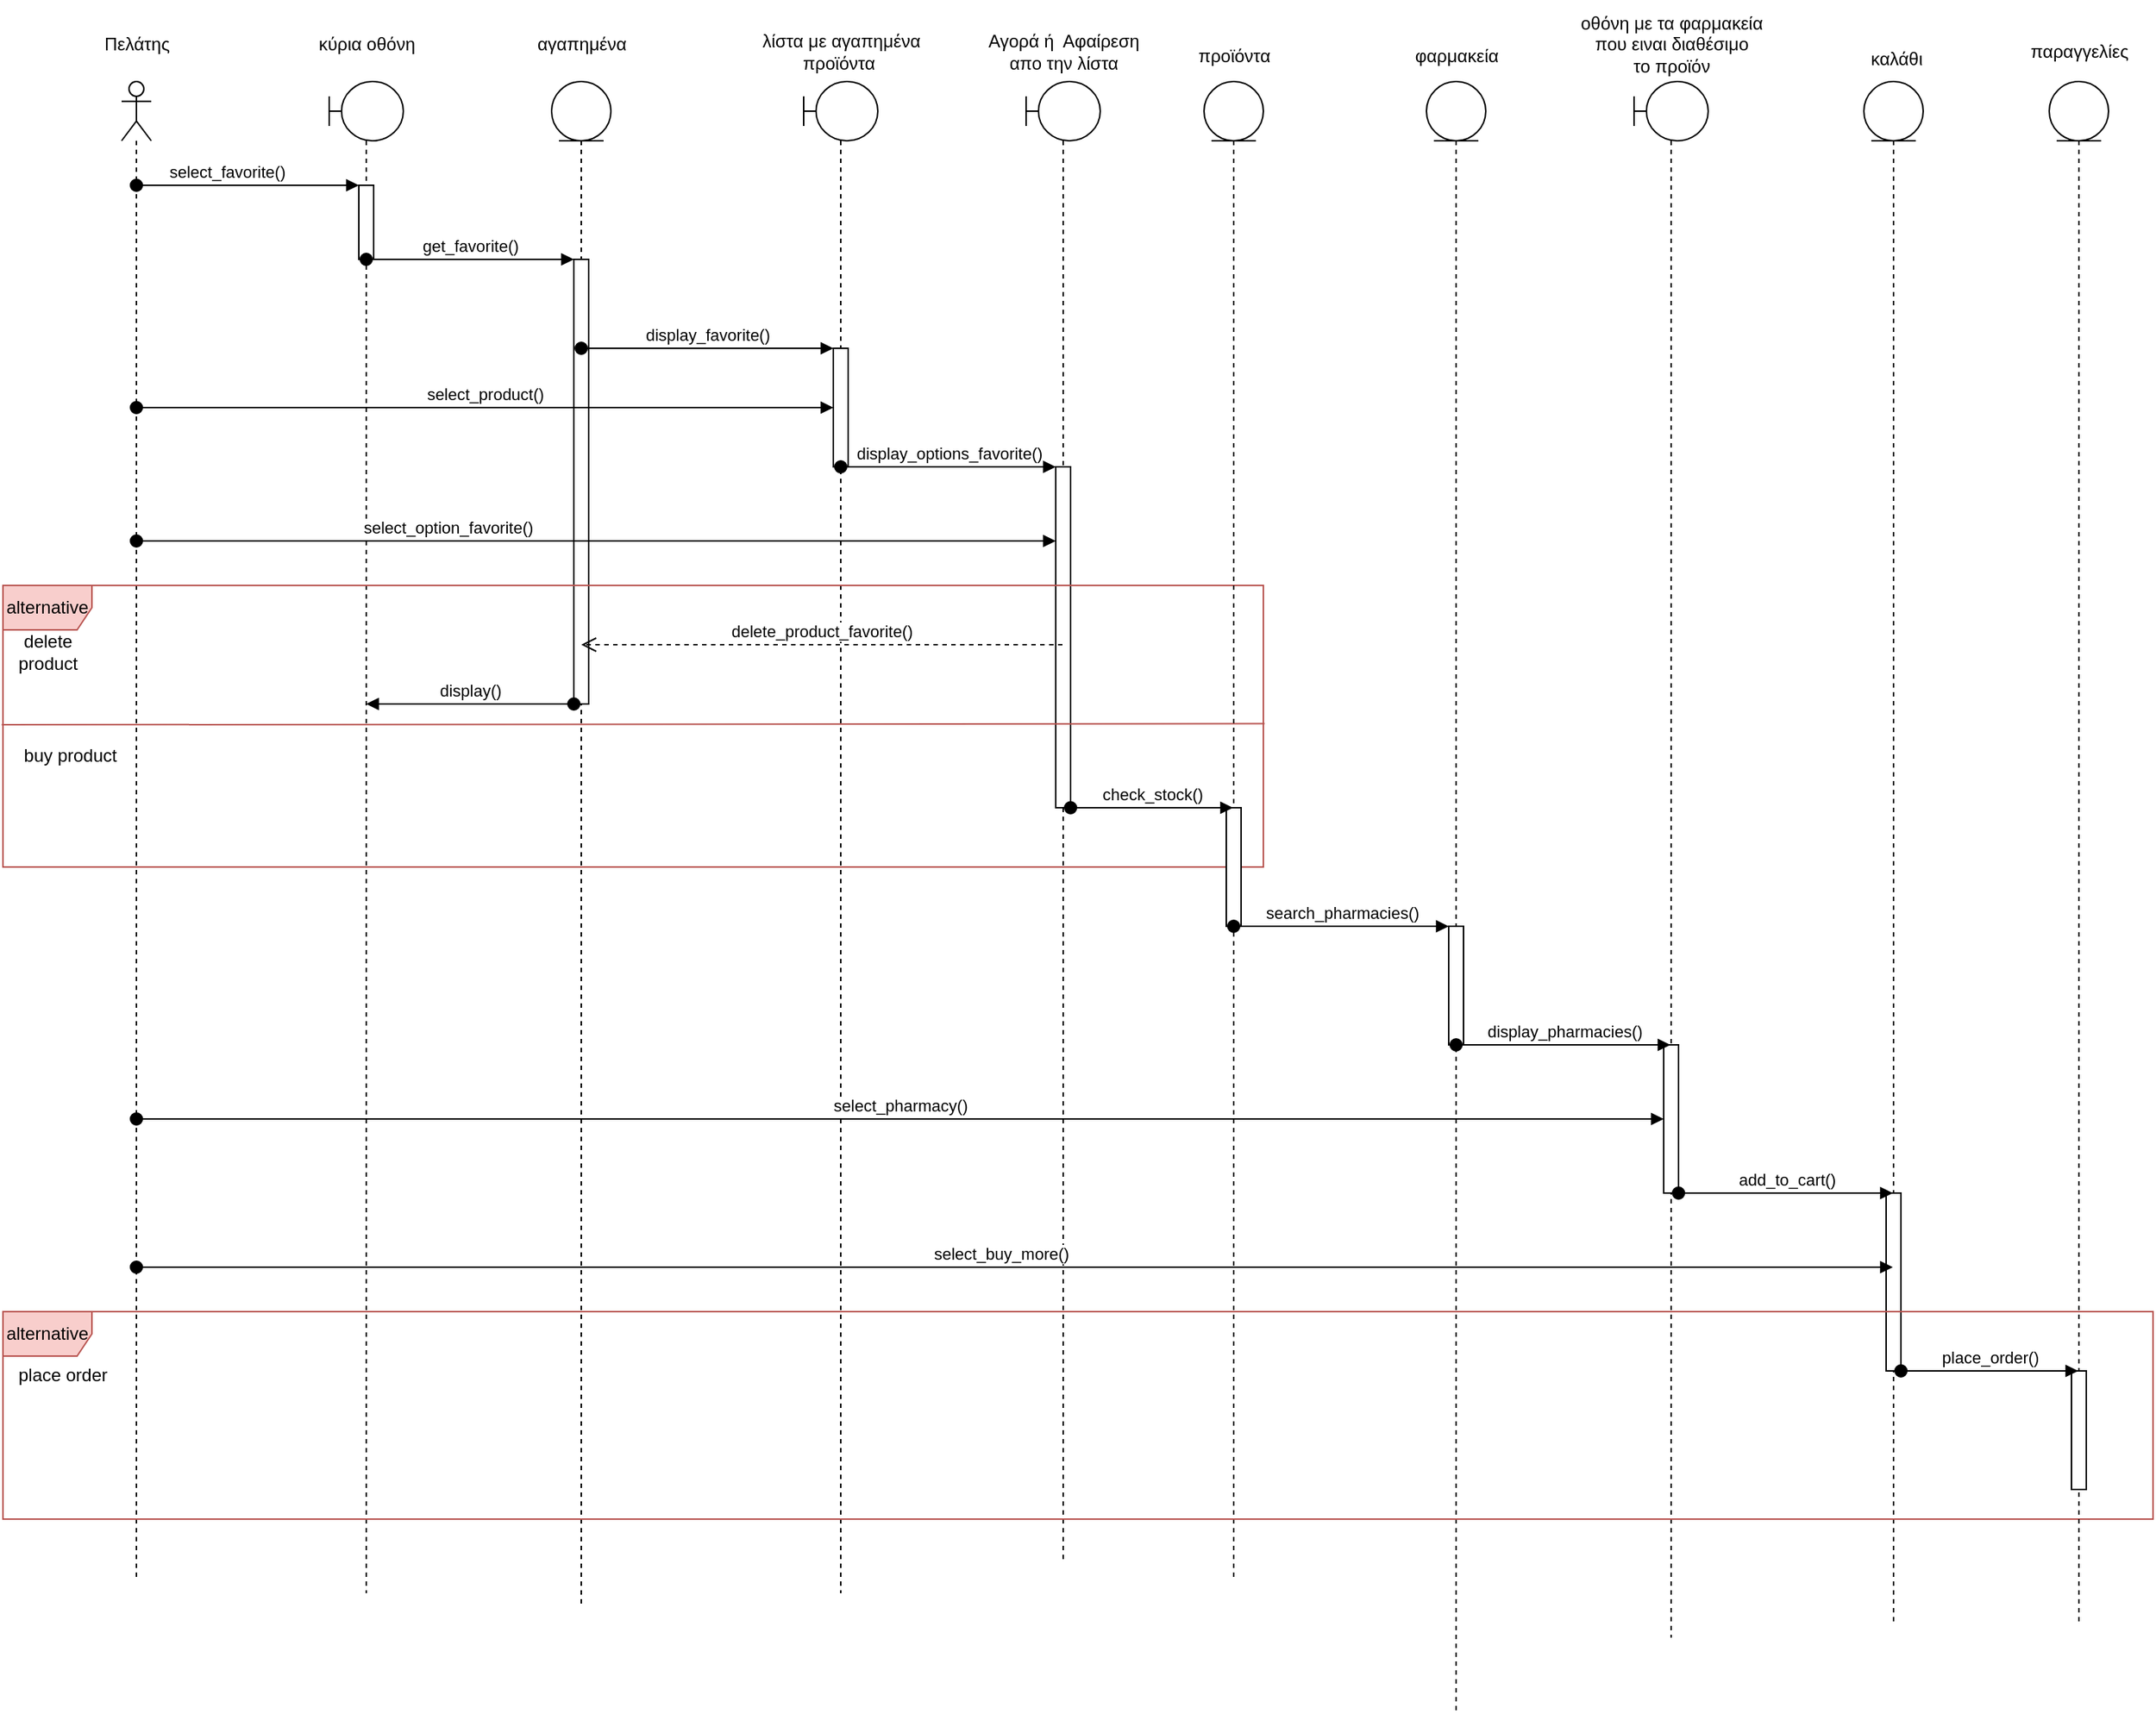 <mxfile version="21.2.1" type="device">
  <diagram name="Page-1" id="ulki-N4J8WldrZATpQrh">
    <mxGraphModel dx="1583" dy="647" grid="1" gridSize="10" guides="1" tooltips="1" connect="1" arrows="1" fold="1" page="1" pageScale="1" pageWidth="850" pageHeight="1100" math="0" shadow="0">
      <root>
        <mxCell id="0" />
        <mxCell id="1" parent="0" />
        <mxCell id="xNq4Y7TESOwuwN4H6xTc-1" value="" style="shape=umlLifeline;perimeter=lifelinePerimeter;whiteSpace=wrap;html=1;container=1;dropTarget=0;collapsible=0;recursiveResize=0;outlineConnect=0;portConstraint=eastwest;newEdgeStyle={&quot;edgeStyle&quot;:&quot;elbowEdgeStyle&quot;,&quot;elbow&quot;:&quot;vertical&quot;,&quot;curved&quot;:0,&quot;rounded&quot;:0};participant=umlActor;" vertex="1" parent="1">
          <mxGeometry x="80" y="110" width="20" height="1010" as="geometry" />
        </mxCell>
        <mxCell id="xNq4Y7TESOwuwN4H6xTc-2" value="Πελάτης" style="text;html=1;align=center;verticalAlign=middle;resizable=0;points=[];autosize=1;strokeColor=none;fillColor=none;" vertex="1" parent="1">
          <mxGeometry x="55" y="70" width="70" height="30" as="geometry" />
        </mxCell>
        <mxCell id="xNq4Y7TESOwuwN4H6xTc-3" value="" style="shape=umlLifeline;perimeter=lifelinePerimeter;whiteSpace=wrap;html=1;container=1;dropTarget=0;collapsible=0;recursiveResize=0;outlineConnect=0;portConstraint=eastwest;newEdgeStyle={&quot;edgeStyle&quot;:&quot;elbowEdgeStyle&quot;,&quot;elbow&quot;:&quot;vertical&quot;,&quot;curved&quot;:0,&quot;rounded&quot;:0};participant=umlBoundary;" vertex="1" parent="1">
          <mxGeometry x="220" y="110" width="50" height="1020" as="geometry" />
        </mxCell>
        <mxCell id="xNq4Y7TESOwuwN4H6xTc-7" value="" style="html=1;points=[];perimeter=orthogonalPerimeter;outlineConnect=0;targetShapes=umlLifeline;portConstraint=eastwest;newEdgeStyle={&quot;edgeStyle&quot;:&quot;elbowEdgeStyle&quot;,&quot;elbow&quot;:&quot;vertical&quot;,&quot;curved&quot;:0,&quot;rounded&quot;:0};" vertex="1" parent="xNq4Y7TESOwuwN4H6xTc-3">
          <mxGeometry x="20" y="70" width="10" height="50" as="geometry" />
        </mxCell>
        <mxCell id="xNq4Y7TESOwuwN4H6xTc-4" value="κύρια οθόνη" style="text;html=1;align=center;verticalAlign=middle;resizable=0;points=[];autosize=1;strokeColor=none;fillColor=none;" vertex="1" parent="1">
          <mxGeometry x="200" y="70" width="90" height="30" as="geometry" />
        </mxCell>
        <mxCell id="xNq4Y7TESOwuwN4H6xTc-5" value="" style="shape=umlLifeline;perimeter=lifelinePerimeter;whiteSpace=wrap;html=1;container=1;dropTarget=0;collapsible=0;recursiveResize=0;outlineConnect=0;portConstraint=eastwest;newEdgeStyle={&quot;edgeStyle&quot;:&quot;elbowEdgeStyle&quot;,&quot;elbow&quot;:&quot;vertical&quot;,&quot;curved&quot;:0,&quot;rounded&quot;:0};participant=umlEntity;" vertex="1" parent="1">
          <mxGeometry x="370" y="110" width="40" height="1030" as="geometry" />
        </mxCell>
        <mxCell id="xNq4Y7TESOwuwN4H6xTc-9" value="" style="html=1;points=[];perimeter=orthogonalPerimeter;outlineConnect=0;targetShapes=umlLifeline;portConstraint=eastwest;newEdgeStyle={&quot;edgeStyle&quot;:&quot;elbowEdgeStyle&quot;,&quot;elbow&quot;:&quot;vertical&quot;,&quot;curved&quot;:0,&quot;rounded&quot;:0};" vertex="1" parent="xNq4Y7TESOwuwN4H6xTc-5">
          <mxGeometry x="15" y="120" width="10" height="300" as="geometry" />
        </mxCell>
        <mxCell id="xNq4Y7TESOwuwN4H6xTc-6" value="αγαπημένα" style="text;html=1;align=center;verticalAlign=middle;resizable=0;points=[];autosize=1;strokeColor=none;fillColor=none;" vertex="1" parent="1">
          <mxGeometry x="350" y="70" width="80" height="30" as="geometry" />
        </mxCell>
        <mxCell id="xNq4Y7TESOwuwN4H6xTc-8" value="select_favorite()" style="html=1;verticalAlign=bottom;startArrow=oval;endArrow=block;startSize=8;edgeStyle=elbowEdgeStyle;elbow=vertical;curved=0;rounded=0;" edge="1" target="xNq4Y7TESOwuwN4H6xTc-7" parent="1" source="xNq4Y7TESOwuwN4H6xTc-1">
          <mxGeometry x="-0.196" relative="1" as="geometry">
            <mxPoint x="180" y="180" as="sourcePoint" />
            <Array as="points">
              <mxPoint x="200" y="180" />
            </Array>
            <mxPoint as="offset" />
          </mxGeometry>
        </mxCell>
        <mxCell id="xNq4Y7TESOwuwN4H6xTc-10" value="get_favorite()" style="html=1;verticalAlign=bottom;startArrow=oval;endArrow=block;startSize=8;edgeStyle=elbowEdgeStyle;elbow=vertical;curved=0;rounded=0;" edge="1" target="xNq4Y7TESOwuwN4H6xTc-9" parent="1" source="xNq4Y7TESOwuwN4H6xTc-3">
          <mxGeometry relative="1" as="geometry">
            <mxPoint x="280" y="240" as="sourcePoint" />
            <Array as="points">
              <mxPoint x="290" y="230" />
              <mxPoint x="240" y="230" />
            </Array>
          </mxGeometry>
        </mxCell>
        <mxCell id="xNq4Y7TESOwuwN4H6xTc-11" value="" style="shape=umlLifeline;perimeter=lifelinePerimeter;whiteSpace=wrap;html=1;container=1;dropTarget=0;collapsible=0;recursiveResize=0;outlineConnect=0;portConstraint=eastwest;newEdgeStyle={&quot;edgeStyle&quot;:&quot;elbowEdgeStyle&quot;,&quot;elbow&quot;:&quot;vertical&quot;,&quot;curved&quot;:0,&quot;rounded&quot;:0};participant=umlBoundary;" vertex="1" parent="1">
          <mxGeometry x="540" y="110" width="50" height="1020" as="geometry" />
        </mxCell>
        <mxCell id="xNq4Y7TESOwuwN4H6xTc-13" value="" style="html=1;points=[];perimeter=orthogonalPerimeter;outlineConnect=0;targetShapes=umlLifeline;portConstraint=eastwest;newEdgeStyle={&quot;edgeStyle&quot;:&quot;elbowEdgeStyle&quot;,&quot;elbow&quot;:&quot;vertical&quot;,&quot;curved&quot;:0,&quot;rounded&quot;:0};" vertex="1" parent="xNq4Y7TESOwuwN4H6xTc-11">
          <mxGeometry x="20" y="180" width="10" height="80" as="geometry" />
        </mxCell>
        <mxCell id="xNq4Y7TESOwuwN4H6xTc-12" value="λίστα με αγαπημένα&lt;br style=&quot;border-color: var(--border-color);&quot;&gt;&lt;span style=&quot;border-color: var(--border-color);&quot;&gt;προϊόντα&amp;nbsp;&lt;/span&gt;" style="text;html=1;align=center;verticalAlign=middle;resizable=0;points=[];autosize=1;strokeColor=none;fillColor=none;" vertex="1" parent="1">
          <mxGeometry x="500" y="70" width="130" height="40" as="geometry" />
        </mxCell>
        <mxCell id="xNq4Y7TESOwuwN4H6xTc-14" value="display_favorite()" style="html=1;verticalAlign=bottom;startArrow=oval;endArrow=block;startSize=8;edgeStyle=elbowEdgeStyle;elbow=vertical;curved=0;rounded=0;" edge="1" target="xNq4Y7TESOwuwN4H6xTc-13" parent="1" source="xNq4Y7TESOwuwN4H6xTc-5">
          <mxGeometry relative="1" as="geometry">
            <mxPoint x="500" y="310" as="sourcePoint" />
            <Array as="points">
              <mxPoint x="450" y="290" />
            </Array>
          </mxGeometry>
        </mxCell>
        <mxCell id="xNq4Y7TESOwuwN4H6xTc-15" value="select_product()" style="html=1;verticalAlign=bottom;startArrow=oval;startFill=1;endArrow=block;startSize=8;edgeStyle=elbowEdgeStyle;elbow=vertical;curved=0;rounded=0;" edge="1" parent="1" source="xNq4Y7TESOwuwN4H6xTc-1" target="xNq4Y7TESOwuwN4H6xTc-13">
          <mxGeometry width="60" relative="1" as="geometry">
            <mxPoint x="310" y="340" as="sourcePoint" />
            <mxPoint x="370" y="340" as="targetPoint" />
          </mxGeometry>
        </mxCell>
        <mxCell id="xNq4Y7TESOwuwN4H6xTc-17" value="" style="shape=umlLifeline;perimeter=lifelinePerimeter;whiteSpace=wrap;html=1;container=1;dropTarget=0;collapsible=0;recursiveResize=0;outlineConnect=0;portConstraint=eastwest;newEdgeStyle={&quot;edgeStyle&quot;:&quot;elbowEdgeStyle&quot;,&quot;elbow&quot;:&quot;vertical&quot;,&quot;curved&quot;:0,&quot;rounded&quot;:0};participant=umlBoundary;" vertex="1" parent="1">
          <mxGeometry x="690" y="110" width="50" height="1000" as="geometry" />
        </mxCell>
        <mxCell id="xNq4Y7TESOwuwN4H6xTc-19" value="" style="html=1;points=[];perimeter=orthogonalPerimeter;outlineConnect=0;targetShapes=umlLifeline;portConstraint=eastwest;newEdgeStyle={&quot;edgeStyle&quot;:&quot;elbowEdgeStyle&quot;,&quot;elbow&quot;:&quot;vertical&quot;,&quot;curved&quot;:0,&quot;rounded&quot;:0};" vertex="1" parent="xNq4Y7TESOwuwN4H6xTc-17">
          <mxGeometry x="20" y="260" width="10" height="230" as="geometry" />
        </mxCell>
        <mxCell id="xNq4Y7TESOwuwN4H6xTc-18" value="Αγορά ή&amp;nbsp; Αφαίρεση&lt;br style=&quot;border-color: var(--border-color);&quot;&gt;&lt;span style=&quot;border-color: var(--border-color);&quot;&gt;απο την λίστα&lt;/span&gt;" style="text;html=1;align=center;verticalAlign=middle;resizable=0;points=[];autosize=1;strokeColor=none;fillColor=none;" vertex="1" parent="1">
          <mxGeometry x="650" y="70" width="130" height="40" as="geometry" />
        </mxCell>
        <mxCell id="xNq4Y7TESOwuwN4H6xTc-20" value="display_options_favorite()" style="html=1;verticalAlign=bottom;startArrow=oval;endArrow=block;startSize=8;edgeStyle=elbowEdgeStyle;elbow=vertical;curved=0;rounded=0;" edge="1" target="xNq4Y7TESOwuwN4H6xTc-19" parent="1" source="xNq4Y7TESOwuwN4H6xTc-11">
          <mxGeometry relative="1" as="geometry">
            <mxPoint x="650" y="370" as="sourcePoint" />
            <Array as="points">
              <mxPoint x="600" y="370" />
            </Array>
          </mxGeometry>
        </mxCell>
        <mxCell id="xNq4Y7TESOwuwN4H6xTc-21" value="select_option_favorite()" style="html=1;verticalAlign=bottom;startArrow=oval;startFill=1;endArrow=block;startSize=8;edgeStyle=elbowEdgeStyle;elbow=vertical;curved=0;rounded=0;" edge="1" parent="1" source="xNq4Y7TESOwuwN4H6xTc-1" target="xNq4Y7TESOwuwN4H6xTc-19">
          <mxGeometry x="-0.322" width="60" relative="1" as="geometry">
            <mxPoint x="410" y="430" as="sourcePoint" />
            <mxPoint x="470" y="430" as="targetPoint" />
            <Array as="points">
              <mxPoint x="210" y="420" />
            </Array>
            <mxPoint as="offset" />
          </mxGeometry>
        </mxCell>
        <mxCell id="xNq4Y7TESOwuwN4H6xTc-22" value="alternative" style="shape=umlFrame;whiteSpace=wrap;html=1;pointerEvents=0;fillColor=#f8cecc;strokeColor=#b85450;" vertex="1" parent="1">
          <mxGeometry y="450" width="850" height="190" as="geometry" />
        </mxCell>
        <mxCell id="xNq4Y7TESOwuwN4H6xTc-23" value="delete&lt;br&gt;product" style="text;html=1;align=center;verticalAlign=middle;resizable=0;points=[];autosize=1;strokeColor=none;fillColor=none;" vertex="1" parent="1">
          <mxGeometry y="475" width="60" height="40" as="geometry" />
        </mxCell>
        <mxCell id="xNq4Y7TESOwuwN4H6xTc-24" value="delete_product_favorite()" style="html=1;verticalAlign=bottom;endArrow=open;dashed=1;endSize=8;edgeStyle=elbowEdgeStyle;elbow=vertical;curved=0;rounded=0;" edge="1" parent="1" source="xNq4Y7TESOwuwN4H6xTc-17" target="xNq4Y7TESOwuwN4H6xTc-5">
          <mxGeometry relative="1" as="geometry">
            <mxPoint x="530" y="494.5" as="sourcePoint" />
            <mxPoint x="450" y="494.5" as="targetPoint" />
            <Array as="points">
              <mxPoint x="480" y="490" />
            </Array>
          </mxGeometry>
        </mxCell>
        <mxCell id="xNq4Y7TESOwuwN4H6xTc-27" value="" style="endArrow=none;html=1;rounded=0;exitX=-0.001;exitY=0.495;exitDx=0;exitDy=0;exitPerimeter=0;entryX=1.001;entryY=0.491;entryDx=0;entryDy=0;entryPerimeter=0;fillColor=#f8cecc;strokeColor=#b85450;" edge="1" parent="1" source="xNq4Y7TESOwuwN4H6xTc-22" target="xNq4Y7TESOwuwN4H6xTc-22">
          <mxGeometry width="50" height="50" relative="1" as="geometry">
            <mxPoint x="480" y="590" as="sourcePoint" />
            <mxPoint x="530" y="540" as="targetPoint" />
          </mxGeometry>
        </mxCell>
        <mxCell id="xNq4Y7TESOwuwN4H6xTc-29" value="display()" style="html=1;verticalAlign=bottom;startArrow=oval;startFill=1;endArrow=block;startSize=8;edgeStyle=elbowEdgeStyle;elbow=vertical;curved=0;rounded=0;" edge="1" parent="1" target="xNq4Y7TESOwuwN4H6xTc-3">
          <mxGeometry width="60" relative="1" as="geometry">
            <mxPoint x="385" y="530" as="sourcePoint" />
            <mxPoint x="290" y="360" as="targetPoint" />
            <Array as="points">
              <mxPoint x="350" y="530" />
            </Array>
          </mxGeometry>
        </mxCell>
        <mxCell id="xNq4Y7TESOwuwN4H6xTc-30" value="" style="shape=umlLifeline;perimeter=lifelinePerimeter;whiteSpace=wrap;html=1;container=1;dropTarget=0;collapsible=0;recursiveResize=0;outlineConnect=0;portConstraint=eastwest;newEdgeStyle={&quot;edgeStyle&quot;:&quot;elbowEdgeStyle&quot;,&quot;elbow&quot;:&quot;vertical&quot;,&quot;curved&quot;:0,&quot;rounded&quot;:0};participant=umlEntity;" vertex="1" parent="1">
          <mxGeometry x="810" y="110" width="40" height="1010" as="geometry" />
        </mxCell>
        <mxCell id="xNq4Y7TESOwuwN4H6xTc-31" value="" style="html=1;points=[];perimeter=orthogonalPerimeter;outlineConnect=0;targetShapes=umlLifeline;portConstraint=eastwest;newEdgeStyle={&quot;edgeStyle&quot;:&quot;elbowEdgeStyle&quot;,&quot;elbow&quot;:&quot;vertical&quot;,&quot;curved&quot;:0,&quot;rounded&quot;:0};" vertex="1" parent="xNq4Y7TESOwuwN4H6xTc-30">
          <mxGeometry x="15" y="490" width="10" height="80" as="geometry" />
        </mxCell>
        <mxCell id="xNq4Y7TESOwuwN4H6xTc-32" value="check_stock()" style="html=1;verticalAlign=bottom;startArrow=oval;startFill=1;endArrow=block;startSize=8;edgeStyle=elbowEdgeStyle;elbow=vertical;curved=0;rounded=0;" edge="1" parent="1" target="xNq4Y7TESOwuwN4H6xTc-30">
          <mxGeometry width="60" relative="1" as="geometry">
            <mxPoint x="720" y="600" as="sourcePoint" />
            <mxPoint x="800" y="600" as="targetPoint" />
            <Array as="points">
              <mxPoint x="800" y="600" />
            </Array>
          </mxGeometry>
        </mxCell>
        <mxCell id="xNq4Y7TESOwuwN4H6xTc-33" value="προϊόντα" style="text;html=1;align=center;verticalAlign=middle;resizable=0;points=[];autosize=1;strokeColor=none;fillColor=none;" vertex="1" parent="1">
          <mxGeometry x="795" y="78" width="70" height="30" as="geometry" />
        </mxCell>
        <mxCell id="xNq4Y7TESOwuwN4H6xTc-34" value="" style="shape=umlLifeline;perimeter=lifelinePerimeter;whiteSpace=wrap;html=1;container=1;dropTarget=0;collapsible=0;recursiveResize=0;outlineConnect=0;portConstraint=eastwest;newEdgeStyle={&quot;edgeStyle&quot;:&quot;elbowEdgeStyle&quot;,&quot;elbow&quot;:&quot;vertical&quot;,&quot;curved&quot;:0,&quot;rounded&quot;:0};participant=umlEntity;" vertex="1" parent="1">
          <mxGeometry x="960" y="110" width="40" height="1100" as="geometry" />
        </mxCell>
        <mxCell id="xNq4Y7TESOwuwN4H6xTc-36" value="" style="html=1;points=[];perimeter=orthogonalPerimeter;outlineConnect=0;targetShapes=umlLifeline;portConstraint=eastwest;newEdgeStyle={&quot;edgeStyle&quot;:&quot;elbowEdgeStyle&quot;,&quot;elbow&quot;:&quot;vertical&quot;,&quot;curved&quot;:0,&quot;rounded&quot;:0};" vertex="1" parent="xNq4Y7TESOwuwN4H6xTc-34">
          <mxGeometry x="15" y="570" width="10" height="80" as="geometry" />
        </mxCell>
        <mxCell id="xNq4Y7TESOwuwN4H6xTc-35" value="φαρμακεία" style="text;html=1;align=center;verticalAlign=middle;resizable=0;points=[];autosize=1;strokeColor=none;fillColor=none;" vertex="1" parent="1">
          <mxGeometry x="940" y="78" width="80" height="30" as="geometry" />
        </mxCell>
        <mxCell id="xNq4Y7TESOwuwN4H6xTc-37" value="search_pharmacies()" style="html=1;verticalAlign=bottom;startArrow=oval;endArrow=block;startSize=8;edgeStyle=elbowEdgeStyle;elbow=vertical;curved=0;rounded=0;" edge="1" target="xNq4Y7TESOwuwN4H6xTc-36" parent="1" source="xNq4Y7TESOwuwN4H6xTc-30">
          <mxGeometry relative="1" as="geometry">
            <mxPoint x="910" y="680" as="sourcePoint" />
            <Array as="points">
              <mxPoint x="880" y="680" />
            </Array>
          </mxGeometry>
        </mxCell>
        <mxCell id="xNq4Y7TESOwuwN4H6xTc-40" value="" style="shape=umlLifeline;perimeter=lifelinePerimeter;whiteSpace=wrap;html=1;container=1;dropTarget=0;collapsible=0;recursiveResize=0;outlineConnect=0;portConstraint=eastwest;newEdgeStyle={&quot;edgeStyle&quot;:&quot;elbowEdgeStyle&quot;,&quot;elbow&quot;:&quot;vertical&quot;,&quot;curved&quot;:0,&quot;rounded&quot;:0};participant=umlBoundary;" vertex="1" parent="1">
          <mxGeometry x="1100" y="110" width="50" height="1050" as="geometry" />
        </mxCell>
        <mxCell id="xNq4Y7TESOwuwN4H6xTc-43" value="" style="html=1;points=[];perimeter=orthogonalPerimeter;outlineConnect=0;targetShapes=umlLifeline;portConstraint=eastwest;newEdgeStyle={&quot;edgeStyle&quot;:&quot;elbowEdgeStyle&quot;,&quot;elbow&quot;:&quot;vertical&quot;,&quot;curved&quot;:0,&quot;rounded&quot;:0};" vertex="1" parent="xNq4Y7TESOwuwN4H6xTc-40">
          <mxGeometry x="20" y="650" width="10" height="100" as="geometry" />
        </mxCell>
        <mxCell id="xNq4Y7TESOwuwN4H6xTc-41" value="οθόνη με τα φαρμακεία&lt;br style=&quot;border-color: var(--border-color);&quot;&gt;&lt;span style=&quot;border-color: var(--border-color);&quot;&gt;που ειναι διαθέσιμο&lt;/span&gt;&lt;br style=&quot;border-color: var(--border-color);&quot;&gt;&lt;span style=&quot;border-color: var(--border-color);&quot;&gt;το προϊόν&lt;/span&gt;" style="text;html=1;align=center;verticalAlign=middle;resizable=0;points=[];autosize=1;strokeColor=none;fillColor=none;" vertex="1" parent="1">
          <mxGeometry x="1050" y="55" width="150" height="60" as="geometry" />
        </mxCell>
        <mxCell id="xNq4Y7TESOwuwN4H6xTc-42" value="display_pharmacies()" style="html=1;verticalAlign=bottom;startArrow=oval;startFill=1;endArrow=block;startSize=8;edgeStyle=elbowEdgeStyle;elbow=vertical;curved=0;rounded=0;" edge="1" parent="1" source="xNq4Y7TESOwuwN4H6xTc-34" target="xNq4Y7TESOwuwN4H6xTc-40">
          <mxGeometry width="60" relative="1" as="geometry">
            <mxPoint x="1010" y="760" as="sourcePoint" />
            <mxPoint x="1070" y="760" as="targetPoint" />
            <Array as="points">
              <mxPoint x="1080" y="760" />
            </Array>
          </mxGeometry>
        </mxCell>
        <mxCell id="xNq4Y7TESOwuwN4H6xTc-44" value="select_pharmacy()" style="html=1;verticalAlign=bottom;startArrow=oval;startFill=1;endArrow=block;startSize=8;edgeStyle=elbowEdgeStyle;elbow=vertical;curved=0;rounded=0;" edge="1" parent="1" source="xNq4Y7TESOwuwN4H6xTc-1" target="xNq4Y7TESOwuwN4H6xTc-43">
          <mxGeometry x="-0.001" width="60" relative="1" as="geometry">
            <mxPoint x="100" y="770" as="sourcePoint" />
            <mxPoint x="160" y="770" as="targetPoint" />
            <mxPoint as="offset" />
          </mxGeometry>
        </mxCell>
        <mxCell id="xNq4Y7TESOwuwN4H6xTc-45" value="" style="shape=umlLifeline;perimeter=lifelinePerimeter;whiteSpace=wrap;html=1;container=1;dropTarget=0;collapsible=0;recursiveResize=0;outlineConnect=0;portConstraint=eastwest;newEdgeStyle={&quot;edgeStyle&quot;:&quot;elbowEdgeStyle&quot;,&quot;elbow&quot;:&quot;vertical&quot;,&quot;curved&quot;:0,&quot;rounded&quot;:0};participant=umlEntity;" vertex="1" parent="1">
          <mxGeometry x="1255" y="110" width="40" height="1040" as="geometry" />
        </mxCell>
        <mxCell id="xNq4Y7TESOwuwN4H6xTc-49" value="" style="html=1;points=[];perimeter=orthogonalPerimeter;outlineConnect=0;targetShapes=umlLifeline;portConstraint=eastwest;newEdgeStyle={&quot;edgeStyle&quot;:&quot;elbowEdgeStyle&quot;,&quot;elbow&quot;:&quot;vertical&quot;,&quot;curved&quot;:0,&quot;rounded&quot;:0};" vertex="1" parent="xNq4Y7TESOwuwN4H6xTc-45">
          <mxGeometry x="15" y="750" width="10" height="120" as="geometry" />
        </mxCell>
        <mxCell id="xNq4Y7TESOwuwN4H6xTc-47" value="&amp;nbsp;καλάθι" style="text;html=1;align=center;verticalAlign=middle;resizable=0;points=[];autosize=1;strokeColor=none;fillColor=none;" vertex="1" parent="1">
          <mxGeometry x="1245" y="80" width="60" height="30" as="geometry" />
        </mxCell>
        <mxCell id="xNq4Y7TESOwuwN4H6xTc-48" value="add_to_cart()" style="html=1;verticalAlign=bottom;startArrow=oval;startFill=1;endArrow=block;startSize=8;edgeStyle=elbowEdgeStyle;elbow=vertical;curved=0;rounded=0;" edge="1" parent="1" source="xNq4Y7TESOwuwN4H6xTc-43" target="xNq4Y7TESOwuwN4H6xTc-45">
          <mxGeometry width="60" relative="1" as="geometry">
            <mxPoint x="1180" y="860" as="sourcePoint" />
            <mxPoint x="1240" y="860" as="targetPoint" />
            <Array as="points">
              <mxPoint x="1240" y="860" />
            </Array>
          </mxGeometry>
        </mxCell>
        <mxCell id="xNq4Y7TESOwuwN4H6xTc-50" value="select_buy_more()" style="html=1;verticalAlign=bottom;startArrow=oval;startFill=1;endArrow=block;startSize=8;edgeStyle=elbowEdgeStyle;elbow=vertical;curved=0;rounded=0;" edge="1" parent="1" source="xNq4Y7TESOwuwN4H6xTc-1" target="xNq4Y7TESOwuwN4H6xTc-45">
          <mxGeometry x="-0.016" width="60" relative="1" as="geometry">
            <mxPoint x="300" y="870" as="sourcePoint" />
            <mxPoint x="360" y="870" as="targetPoint" />
            <Array as="points">
              <mxPoint x="1180" y="910" />
            </Array>
            <mxPoint as="offset" />
          </mxGeometry>
        </mxCell>
        <mxCell id="xNq4Y7TESOwuwN4H6xTc-51" value="alternative" style="shape=umlFrame;whiteSpace=wrap;html=1;pointerEvents=0;fillColor=#f8cecc;strokeColor=#b85450;" vertex="1" parent="1">
          <mxGeometry y="940" width="1450" height="140" as="geometry" />
        </mxCell>
        <mxCell id="xNq4Y7TESOwuwN4H6xTc-53" value="" style="shape=umlLifeline;perimeter=lifelinePerimeter;whiteSpace=wrap;html=1;container=1;dropTarget=0;collapsible=0;recursiveResize=0;outlineConnect=0;portConstraint=eastwest;newEdgeStyle={&quot;edgeStyle&quot;:&quot;elbowEdgeStyle&quot;,&quot;elbow&quot;:&quot;vertical&quot;,&quot;curved&quot;:0,&quot;rounded&quot;:0};participant=umlEntity;" vertex="1" parent="1">
          <mxGeometry x="1380" y="110" width="40" height="1040" as="geometry" />
        </mxCell>
        <mxCell id="xNq4Y7TESOwuwN4H6xTc-56" value="" style="html=1;points=[];perimeter=orthogonalPerimeter;outlineConnect=0;targetShapes=umlLifeline;portConstraint=eastwest;newEdgeStyle={&quot;edgeStyle&quot;:&quot;elbowEdgeStyle&quot;,&quot;elbow&quot;:&quot;vertical&quot;,&quot;curved&quot;:0,&quot;rounded&quot;:0};" vertex="1" parent="xNq4Y7TESOwuwN4H6xTc-53">
          <mxGeometry x="15" y="870" width="10" height="80" as="geometry" />
        </mxCell>
        <mxCell id="xNq4Y7TESOwuwN4H6xTc-54" value="παραγγελίες" style="text;html=1;align=center;verticalAlign=middle;resizable=0;points=[];autosize=1;strokeColor=none;fillColor=none;" vertex="1" parent="1">
          <mxGeometry x="1355" y="75" width="90" height="30" as="geometry" />
        </mxCell>
        <mxCell id="xNq4Y7TESOwuwN4H6xTc-55" value="place_order()" style="html=1;verticalAlign=bottom;startArrow=oval;startFill=1;endArrow=block;startSize=8;edgeStyle=elbowEdgeStyle;elbow=vertical;curved=0;rounded=0;" edge="1" parent="1" source="xNq4Y7TESOwuwN4H6xTc-49" target="xNq4Y7TESOwuwN4H6xTc-53">
          <mxGeometry width="60" relative="1" as="geometry">
            <mxPoint x="1320" y="980" as="sourcePoint" />
            <mxPoint x="1380" y="980" as="targetPoint" />
            <Array as="points">
              <mxPoint x="1370" y="980" />
            </Array>
          </mxGeometry>
        </mxCell>
        <mxCell id="xNq4Y7TESOwuwN4H6xTc-57" value="buy product" style="text;html=1;align=center;verticalAlign=middle;resizable=0;points=[];autosize=1;strokeColor=none;fillColor=none;" vertex="1" parent="1">
          <mxGeometry y="550" width="90" height="30" as="geometry" />
        </mxCell>
        <mxCell id="xNq4Y7TESOwuwN4H6xTc-58" value="place order" style="text;html=1;align=center;verticalAlign=middle;resizable=0;points=[];autosize=1;strokeColor=none;fillColor=none;" vertex="1" parent="1">
          <mxGeometry y="968" width="80" height="30" as="geometry" />
        </mxCell>
      </root>
    </mxGraphModel>
  </diagram>
</mxfile>
